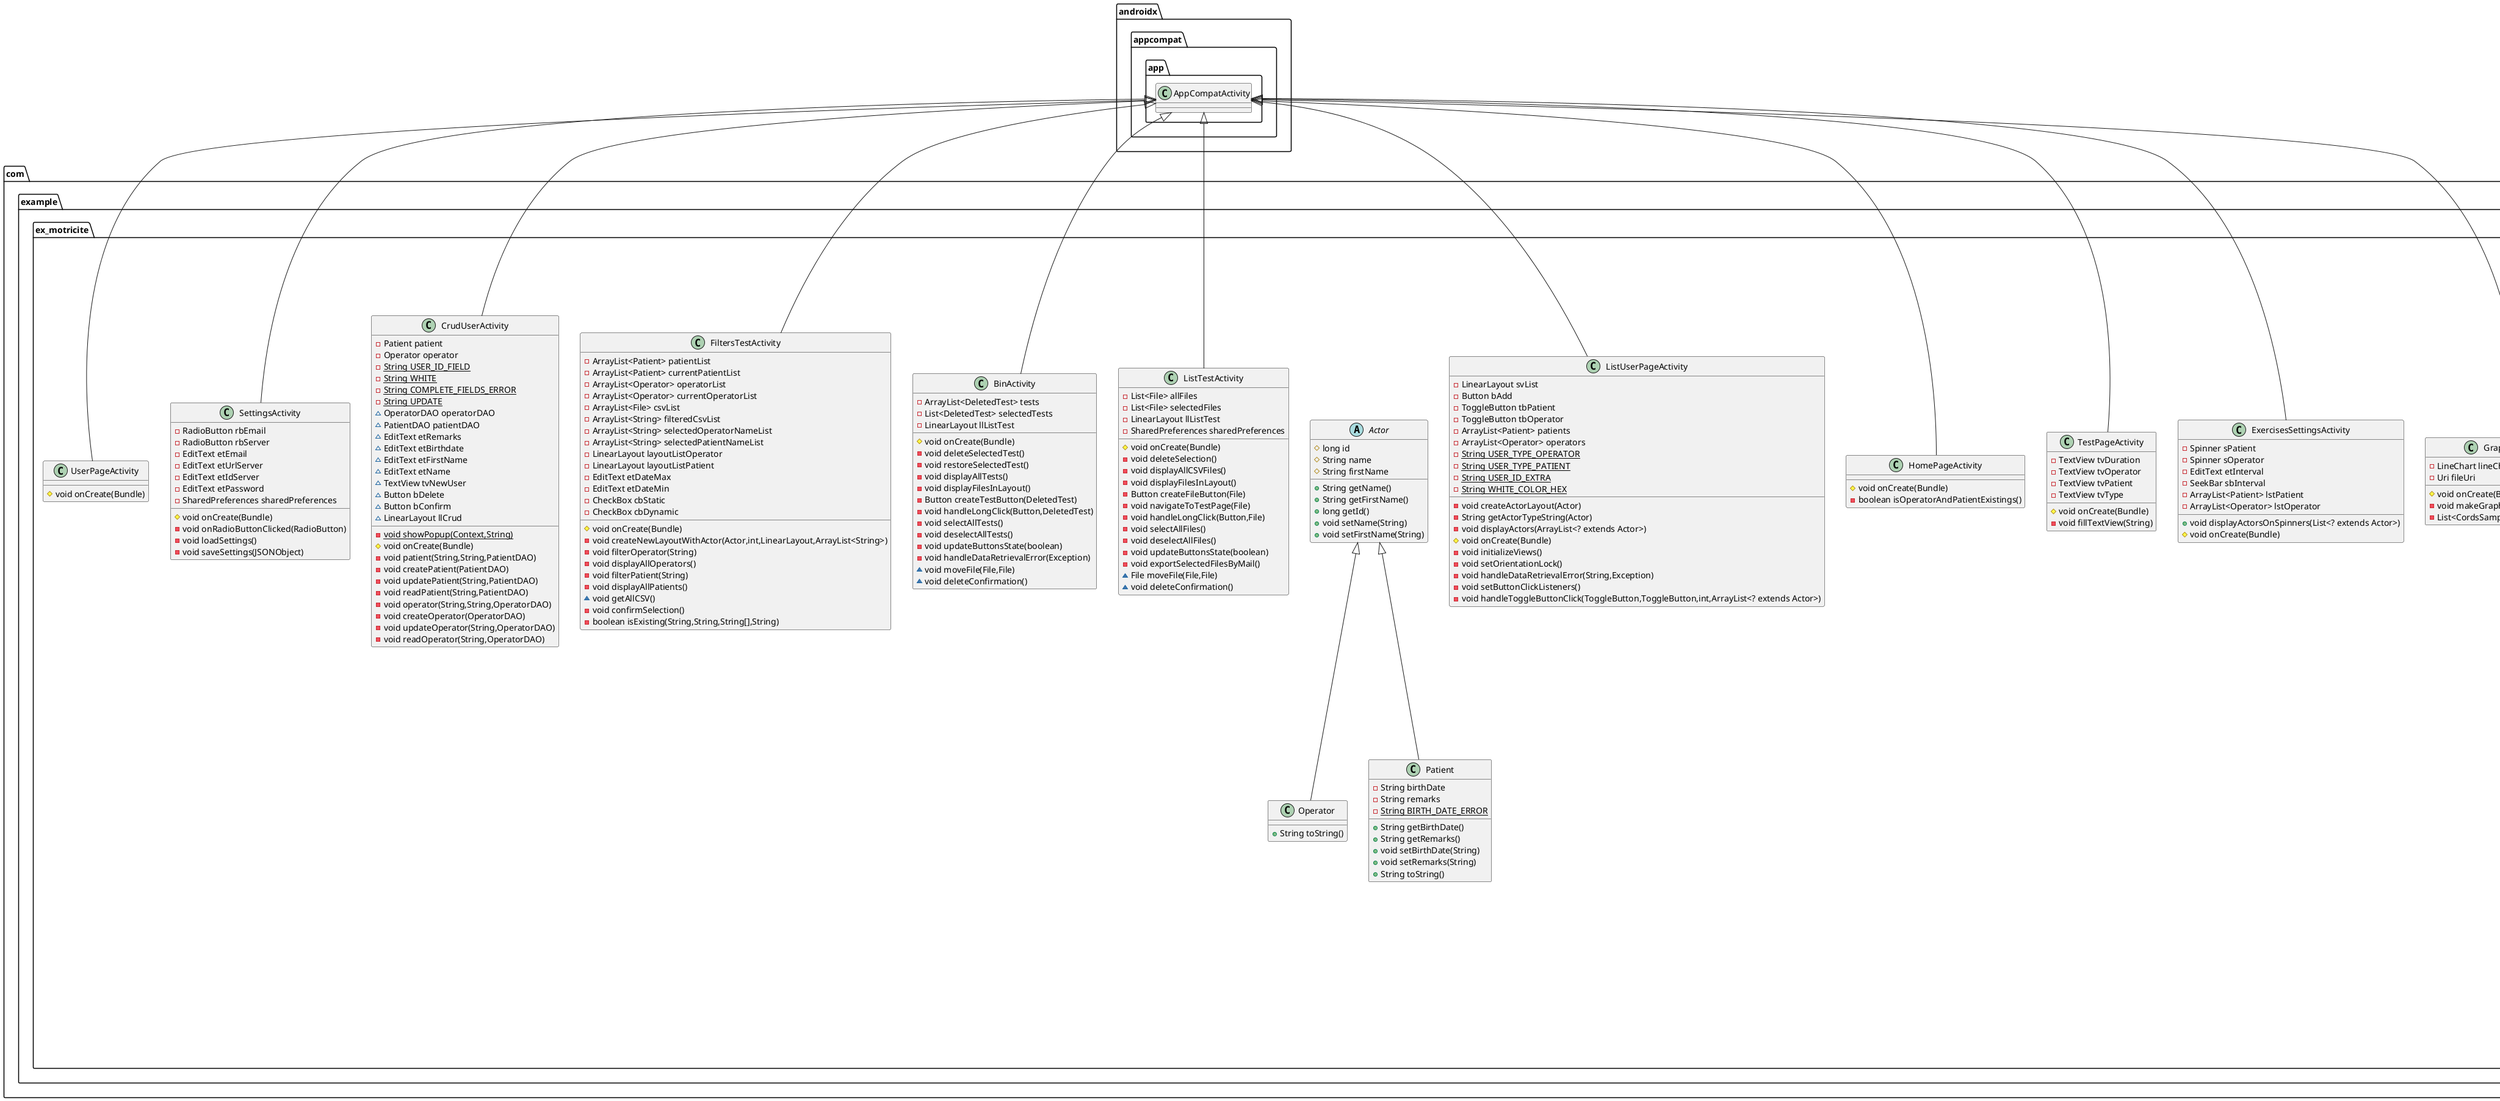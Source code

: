@startuml
class com.example.ex_motricite.CSVFile {
- List<Double> listX
- List<Double> listY
- List<Integer> listNbFrame
- String exerciseType
- Integer exerciseTime
- Integer intervalTime
- String operatorName
- String patientName
- int distance
- Context context
+ void save()
+ {static} double transformFrameInTime(int,int,int)
}
class com.example.ex_motricite.ListUserPageActivity {
- LinearLayout svList
- Button bAdd
- ToggleButton tbPatient
- ToggleButton tbOperator
- ArrayList<Patient> patients
- ArrayList<Operator> operators
- {static} String USER_TYPE_OPERATOR
- {static} String USER_TYPE_PATIENT
- {static} String USER_ID_EXTRA
- {static} String WHITE_COLOR_HEX
- void createActorLayout(Actor)
- String getActorTypeString(Actor)
- void displayActors(ArrayList<? extends Actor>)
# void onCreate(Bundle)
- void initializeViews()
- void setOrientationLock()
- void handleDataRetrievalError(String,Exception)
- void setButtonClickListeners()
- void handleToggleButtonClick(ToggleButton,ToggleButton,int,ArrayList<? extends Actor>)
}
class com.example.ex_motricite.DeletedTestDAO {
- {static} String BASE
- {static} int VERSION
- BdSQLiteOpenHelper accesBd
+ DeletedTest getTest(long)
+ long addTest(DeletedTest)
+ void delTest(DeletedTest)
+ ArrayList<DeletedTest> getAllTests()
- ArrayList<DeletedTest> cursorToTestArrayList(Cursor)
}
class com.example.ex_motricite.CordsSample {
- String cX
- String cY
- String time
+ String getCX()
+ void setCX(String)
+ String getCY()
+ void setCY(String)
+ String getTime()
+ void setTime(String)
+ String toString()
}
class com.example.ex_motricite.DateValidator {
- {static} String REGEX
- {static} Pattern DATE_PATTERN
+ {static} boolean isValid(String)
- {static} boolean isLeapYear(int)
+ {static} boolean is30daysMonth(int)
+ {static} boolean februaryValidator(int,int,int)
}
class com.example.ex_motricite.ListTestActivity {
- List<File> allFiles
- List<File> selectedFiles
- LinearLayout llListTest
- SharedPreferences sharedPreferences
# void onCreate(Bundle)
- void deleteSelection()
- void displayAllCSVFiles()
- void displayFilesInLayout()
- Button createFileButton(File)
- void navigateToTestPage(File)
- void handleLongClick(Button,File)
- void selectAllFiles()
- void deselectAllFiles()
- void updateButtonsState(boolean)
- void exportSelectedFilesByMail()
~ File moveFile(File,File)
~ void deleteConfirmation()
}
class com.example.ex_motricite.OperatorDAO {
- {static} String BASE
- {static} int VERSION
- BdSQLiteOpenHelper accesBD
+ Operator getOperator(long)
+ long addOperator(Operator)
+ void delOperator(Operator)
+ ArrayList<Operator> getOperators()
+ void updateOperator(Operator)
- ArrayList<Operator> cursorToOperatorArrayList(Cursor)
}
class com.example.ex_motricite.BinActivity {
- ArrayList<DeletedTest> tests
- List<DeletedTest> selectedTests
- LinearLayout llListTest
# void onCreate(Bundle)
- void deleteSelectedTest()
- void restoreSelectedTest()
- void displayAllTests()
- void displayFilesInLayout()
- Button createTestButton(DeletedTest)
- void handleLongClick(Button,DeletedTest)
- void selectAllTests()
- void deselectAllTests()
- void updateButtonsState(boolean)
- void handleDataRetrievalError(Exception)
~ void moveFile(File,File)
~ void deleteConfirmation()
}
class com.example.ex_motricite.FiltersTestActivity {
- ArrayList<Patient> patientList
- ArrayList<Patient> currentPatientList
- ArrayList<Operator> operatorList
- ArrayList<Operator> currentOperatorList
- ArrayList<File> csvList
- ArrayList<String> filteredCsvList
- ArrayList<String> selectedOperatorNameList
- ArrayList<String> selectedPatientNameList
- LinearLayout layoutListOperator
- LinearLayout layoutListPatient
- EditText etDateMax
- EditText etDateMin
- CheckBox cbStatic
- CheckBox cbDynamic
# void onCreate(Bundle)
- void createNewLayoutWithActor(Actor,int,LinearLayout,ArrayList<String>)
- void filterOperator(String)
- void displayAllOperators()
- void filterPatient(String)
- void displayAllPatients()
~ void getAllCSV()
- void confirmSelection()
- boolean isExisting(String,String,String[],String)
}
class com.example.ex_motricite.PatientDAO {
- {static} String BASE
- {static} int VERSION
- BdSQLiteOpenHelper bdAccess
+ Patient getPatient(long)
+ long addPatient(Patient)
+ void delPatient(Patient)
+ ArrayList<Patient> getPatients()
+ void updatePatient(Patient)
- ArrayList<Patient> cursorToPatientArrayList(Cursor)
}
class com.example.ex_motricite.CrudUserActivity {
- Patient patient
- Operator operator
- {static} String USER_ID_FIELD
- {static} String WHITE
- {static} String COMPLETE_FIELDS_ERROR
- {static} String UPDATE
~ OperatorDAO operatorDAO
~ PatientDAO patientDAO
~ EditText etRemarks
~ EditText etBirthdate
~ EditText etFirstName
~ EditText etName
~ TextView tvNewUser
~ Button bDelete
~ Button bConfirm
~ LinearLayout llCrud
- {static} void showPopup(Context,String)
# void onCreate(Bundle)
- void patient(String,String,PatientDAO)
- void createPatient(PatientDAO)
- void updatePatient(String,PatientDAO)
- void readPatient(String,PatientDAO)
- void operator(String,String,OperatorDAO)
- void createOperator(OperatorDAO)
- void updateOperator(String,OperatorDAO)
- void readOperator(String,OperatorDAO)
}
class com.example.ex_motricite.MinMaxFilter {
- int intMin
- int intMax
+ CharSequence filter(CharSequence,int,int,Spanned,int,int)
- boolean isInRange(int,int,int)
}
class com.example.ex_motricite.UserPageActivity {
# void onCreate(Bundle)
}
class com.example.ex_motricite.DeletedTest {
- long id
- String path
- String suppressionDate
+ long getId()
+ void setId(long)
+ String getPath()
+ String getSuppressionDate()
+ void setSuppressionDate(String)
+ String toString()
}
class com.example.ex_motricite.DynamicExerciseActivity {
~ TextView tvX
~ TextView tvY
~ TextView tvCountdownText
~ CameraBridgeViewBase cameraBridgeViewBase
~ Mat prevGray
~ Mat rgb
~ Mat currGray
~ Mat diff
~ Mat result
~ Mat output
~ Mat imageRgb
~ Mat rgbDisplay
~ ToneGenerator toneGenerator
~ boolean isInit
~ List<MatOfPoint> outlines
~ CountDownTimer countDownTimer
~ Button bStart
~ boolean isRunning
- long timerLeftInMilliseconds
- int nbFrame
- int distance
- int time
- int interval
- String patient
- String operator
~ List<Double> listX
~ List<Double> listY
~ List<Integer> listNbFrame
# void onCreate(Bundle)
+ void startStop()
+ void startTimer(int)
+ void stopTimer()
- void updateTimer()
# List<? extends CameraBridgeViewBase> getCameraViewList()
~ void getPermission()
~ void stockCoordinate(List<Rect>)
~ void stockTime(int)
~ void createCSV()
}
class com.example.ex_motricite.ExercisesSettingsActivity {
- Spinner sPatient
- Spinner sOperator
- EditText etInterval
- SeekBar sbInterval
- ArrayList<Patient> lstPatient
- ArrayList<Operator> lstOperator
+ void displayActorsOnSpinners(List<? extends Actor>)
# void onCreate(Bundle)
}
class com.example.ex_motricite.TestPageActivity {
- TextView tvDuration
- TextView tvOperator
- TextView tvPatient
- TextView tvType
# void onCreate(Bundle)
- void fillTextView(String)
}
abstract class com.example.ex_motricite.Actor {
# long id
# String name
# String firstName
+ String getName()
+ String getFirstName()
+ long getId()
+ void setName(String)
+ void setFirstName(String)
}
class com.example.ex_motricite.Patient {
- String birthDate
- String remarks
- {static} String BIRTH_DATE_ERROR
+ String getBirthDate()
+ String getRemarks()
+ void setBirthDate(String)
+ void setRemarks(String)
+ String toString()
}
class com.example.ex_motricite.Operator {
+ String toString()
}
class com.example.ex_motricite.PopActivity {
# void onCreate(Bundle)
}
class com.example.ex_motricite.SettingsActivity {
- RadioButton rbEmail
- RadioButton rbServer
- EditText etEmail
- EditText etUrlServer
- EditText etIdServer
- EditText etPassword
- SharedPreferences sharedPreferences
# void onCreate(Bundle)
- void onRadioButtonClicked(RadioButton)
- void loadSettings()
- void saveSettings(JSONObject)
}
class com.example.ex_motricite.StaticExerciseActivity {
~ TextView tvX
~ TextView tvY
~ TextView countdownText
~ CameraBridgeViewBase cameraBridgeViewBase
~ Mat prevGray
~ Mat rgb
~ Mat currGray
~ Mat diff
~ Mat result
~ Mat output
~ Mat imageRgb
~ Mat rgbDisplay
~ boolean isInit
~ List<MatOfPoint> outlines
~ CountDownTimer countDownTimer
~ Button bStart
~ boolean isRunning
- long timerLeftInMilliseconds
- int nbFrame
- int distance
- int time
- String patient
- String operator
~ List<Double> listX
~ List<Double> listY
~ List<Integer> listNbFrame
# void onCreate(Bundle)
+ void startStop()
+ void startTimer()
+ void stopTimer()
- void updateTimer()
# List<? extends CameraBridgeViewBase> getCameraViewList()
~ void getPermission()
~ void stockCoordinate(List<Rect>)
~ void stockTime(int)
~ void createCSV()
}
class com.example.ex_motricite.HomePageActivity {
# void onCreate(Bundle)
- boolean isOperatorAndPatientExistings()
}
class com.example.ex_motricite.BdSQLiteOpenHelper {
+ void onCreate(SQLiteDatabase)
+ void onUpgrade(SQLiteDatabase,int,int)
}
class com.example.ex_motricite.GraphicsTestPageActivity {
- LineChart lineChart
- Uri fileUri
# void onCreate(Bundle)
- void makeGraphic(List<CordsSample>,theme)
- List<CordsSample> readCordsData()
}
enum com.example.ex_motricite.theme {
+  X
+  Y
+  Y_X
}


androidx.appcompat.app.AppCompatActivity <|-- com.example.ex_motricite.ListUserPageActivity
androidx.appcompat.app.AppCompatActivity <|-- com.example.ex_motricite.ListTestActivity
androidx.appcompat.app.AppCompatActivity <|-- com.example.ex_motricite.BinActivity
androidx.appcompat.app.AppCompatActivity <|-- com.example.ex_motricite.FiltersTestActivity
androidx.appcompat.app.AppCompatActivity <|-- com.example.ex_motricite.CrudUserActivity
android.text.InputFilter <|.. com.example.ex_motricite.MinMaxFilter
androidx.appcompat.app.AppCompatActivity <|-- com.example.ex_motricite.UserPageActivity
org.opencv.android.CameraActivity <|-- com.example.ex_motricite.DynamicExerciseActivity
androidx.appcompat.app.AppCompatActivity <|-- com.example.ex_motricite.ExercisesSettingsActivity
androidx.appcompat.app.AppCompatActivity <|-- com.example.ex_motricite.TestPageActivity
com.example.ex_motricite.Actor <|-- com.example.ex_motricite.Patient
com.example.ex_motricite.Actor <|-- com.example.ex_motricite.Operator
android.app.Activity <|-- com.example.ex_motricite.PopActivity
androidx.appcompat.app.AppCompatActivity <|-- com.example.ex_motricite.SettingsActivity
org.opencv.android.CameraActivity <|-- com.example.ex_motricite.StaticExerciseActivity
androidx.appcompat.app.AppCompatActivity <|-- com.example.ex_motricite.HomePageActivity
android.database.sqlite.SQLiteOpenHelper <|-- com.example.ex_motricite.BdSQLiteOpenHelper
androidx.appcompat.app.AppCompatActivity <|-- com.example.ex_motricite.GraphicsTestPageActivity
@enduml